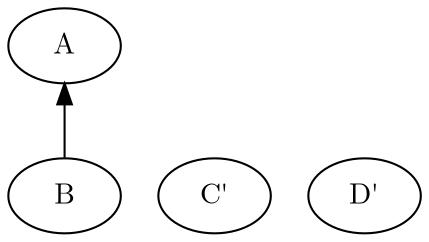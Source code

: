 digraph javaHierarchy {
	rankdir=BT
	margin=0
	A [fontname=LMRoman10]
	B [fontname=LMRoman10]
	C [fontname=LMRoman10]
	D [fontname=LMRoman10]
	B -> A
	C [label="C'"]
	D [label="D'"]
} 
